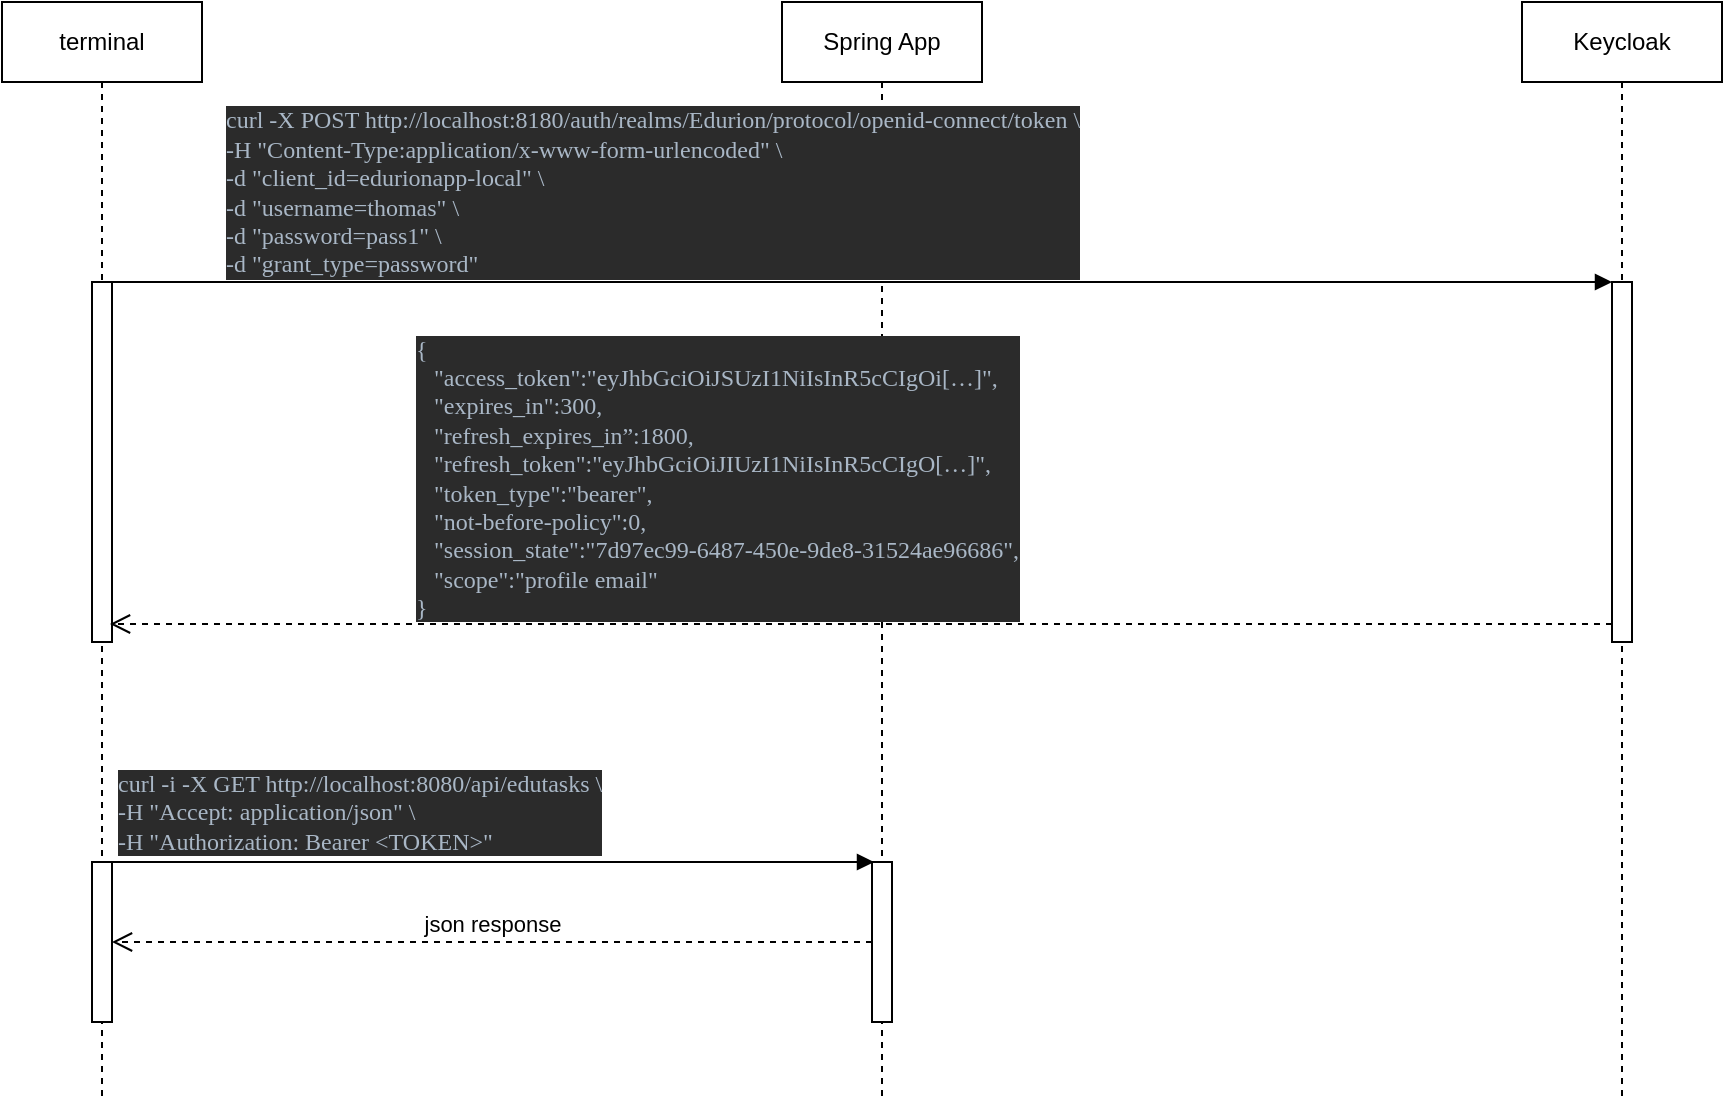 <mxfile version="12.2.9" type="device" pages="1"><diagram id="JNORVhA5qZutFOd6FvA-" name="Page-1"><mxGraphModel dx="1773" dy="475" grid="1" gridSize="10" guides="1" tooltips="1" connect="1" arrows="1" fold="1" page="1" pageScale="1" pageWidth="827" pageHeight="1169" math="0" shadow="0"><root><mxCell id="0"/><mxCell id="1" parent="0"/><mxCell id="jrm46VwMoIVGFe2zSUH1-17" value="Spring App" style="shape=umlLifeline;perimeter=lifelinePerimeter;whiteSpace=wrap;html=1;container=1;collapsible=0;recursiveResize=0;outlineConnect=0;" vertex="1" parent="1"><mxGeometry x="190" y="930" width="100" height="550" as="geometry"/></mxCell><mxCell id="jrm46VwMoIVGFe2zSUH1-19" value="" style="html=1;points=[];perimeter=orthogonalPerimeter;align=left;" vertex="1" parent="jrm46VwMoIVGFe2zSUH1-17"><mxGeometry x="45" y="430" width="10" height="80" as="geometry"/></mxCell><mxCell id="jrm46VwMoIVGFe2zSUH1-1" value="terminal" style="shape=umlLifeline;perimeter=lifelinePerimeter;whiteSpace=wrap;html=1;container=1;collapsible=0;recursiveResize=0;outlineConnect=0;" vertex="1" parent="1"><mxGeometry x="-200" y="930" width="100" height="550" as="geometry"/></mxCell><mxCell id="jrm46VwMoIVGFe2zSUH1-9" value="" style="html=1;points=[];perimeter=orthogonalPerimeter;align=left;" vertex="1" parent="jrm46VwMoIVGFe2zSUH1-1"><mxGeometry x="45" y="140" width="10" height="180" as="geometry"/></mxCell><mxCell id="jrm46VwMoIVGFe2zSUH1-13" value="" style="html=1;points=[];perimeter=orthogonalPerimeter;align=left;" vertex="1" parent="jrm46VwMoIVGFe2zSUH1-1"><mxGeometry x="45" y="430" width="10" height="80" as="geometry"/></mxCell><mxCell id="jrm46VwMoIVGFe2zSUH1-2" value="Keycloak" style="shape=umlLifeline;perimeter=lifelinePerimeter;whiteSpace=wrap;html=1;container=1;collapsible=0;recursiveResize=0;outlineConnect=0;" vertex="1" parent="1"><mxGeometry x="560" y="930" width="100" height="550" as="geometry"/></mxCell><mxCell id="jrm46VwMoIVGFe2zSUH1-3" value="" style="html=1;points=[];perimeter=orthogonalPerimeter;" vertex="1" parent="jrm46VwMoIVGFe2zSUH1-2"><mxGeometry x="45" y="140" width="10" height="180" as="geometry"/></mxCell><mxCell id="jrm46VwMoIVGFe2zSUH1-4" value="" style="html=1;verticalAlign=bottom;endArrow=block;entryX=0;entryY=0;" edge="1" parent="1" source="jrm46VwMoIVGFe2zSUH1-1" target="jrm46VwMoIVGFe2zSUH1-3"><mxGeometry relative="1" as="geometry"><mxPoint x="485" y="970" as="sourcePoint"/></mxGeometry></mxCell><mxCell id="jrm46VwMoIVGFe2zSUH1-5" value="" style="html=1;verticalAlign=bottom;endArrow=open;dashed=1;endSize=8;exitX=0;exitY=0.95;entryX=0.9;entryY=0.95;entryDx=0;entryDy=0;entryPerimeter=0;" edge="1" parent="1" source="jrm46VwMoIVGFe2zSUH1-3" target="jrm46VwMoIVGFe2zSUH1-9"><mxGeometry relative="1" as="geometry"><mxPoint x="-110" y="1241" as="targetPoint"/></mxGeometry></mxCell><mxCell id="jrm46VwMoIVGFe2zSUH1-6" value="&lt;pre style=&quot;background-color: #2b2b2b ; color: #a9b7c6 ; font-family: &amp;quot;menlo&amp;quot; ; font-size: 8 3pt&quot;&gt;curl -X POST http://localhost:8180/auth/realms/Edurion/protocol/openid-connect/token \&lt;br&gt;-H &quot;Content-Type:application/x-www-form-urlencoded&quot; \&lt;br&gt;-d &quot;client_id=edurionapp-local&quot; \&lt;br&gt;-d &quot;username=thomas&quot; \&lt;br&gt;-d &quot;password=pass1&quot; \&lt;br&gt;-d &quot;grant_type=password&quot;&lt;/pre&gt;" style="text;html=1;align=left;verticalAlign=middle;resizable=0;points=[];;autosize=1;" vertex="1" parent="1"><mxGeometry x="-90" y="970" width="640" height="110" as="geometry"/></mxCell><mxCell id="jrm46VwMoIVGFe2zSUH1-7" value="&lt;pre style=&quot;background-color: rgb(43 , 43 , 43)&quot;&gt;&lt;font color=&quot;#a9b7c6&quot; face=&quot;menlo&quot;&gt;{&lt;br&gt;   &quot;access_token&quot;:&quot;eyJhbGciOiJSUzI1NiIsInR5cCIgOi[…]&quot;,&lt;br&gt;   &quot;expires_in&quot;:300,&lt;br&gt;   &quot;refresh_expires_in”:1800,&lt;br&gt;   &quot;refresh_token&quot;:&quot;eyJhbGciOiJIUzI1NiIsInR5cCIgO[…]&quot;,&lt;br&gt;   &quot;token_type&quot;:&quot;bearer&quot;,&lt;br&gt;   &quot;not-before-policy&quot;:0,&lt;br&gt;   &quot;session_state&quot;:&quot;7d97ec99-6487-450e-9de8-31524ae96686&quot;,&lt;br&gt;   &quot;scope&quot;:&quot;profile email&quot;&lt;br&gt;}&lt;br&gt;&lt;/font&gt;&lt;/pre&gt;" style="text;html=1;align=left;verticalAlign=middle;resizable=0;points=[];;autosize=1;" vertex="1" parent="1"><mxGeometry x="5" y="1083" width="430" height="170" as="geometry"/></mxCell><mxCell id="jrm46VwMoIVGFe2zSUH1-8" value="&lt;pre style=&quot;background-color: #2b2b2b ; color: #a9b7c6 ; font-family: &amp;quot;menlo&amp;quot; ; font-size: 8 3pt&quot;&gt;curl -i -X GET http://localhost:8080/api/edutasks \&lt;br&gt;-H &quot;Accept: application/json&quot; \&lt;br&gt;-H &quot;Authorization: Bearer &amp;lt;TOKEN&amp;gt;&quot;&lt;/pre&gt;" style="text;html=1;align=left;verticalAlign=middle;resizable=0;points=[];;autosize=1;" vertex="1" parent="1"><mxGeometry x="-144" y="1300" width="380" height="70" as="geometry"/></mxCell><mxCell id="jrm46VwMoIVGFe2zSUH1-15" value="" style="html=1;verticalAlign=bottom;endArrow=block;exitX=0.4;exitY=0;exitDx=0;exitDy=0;exitPerimeter=0;entryX=0.1;entryY=0;entryDx=0;entryDy=0;entryPerimeter=0;" edge="1" target="jrm46VwMoIVGFe2zSUH1-19" parent="1" source="jrm46VwMoIVGFe2zSUH1-13"><mxGeometry relative="1" as="geometry"><mxPoint x="535" y="1360" as="sourcePoint"/><mxPoint x="220" y="1390" as="targetPoint"/></mxGeometry></mxCell><mxCell id="jrm46VwMoIVGFe2zSUH1-16" value="json response" style="html=1;verticalAlign=bottom;endArrow=open;dashed=1;endSize=8;" edge="1" source="jrm46VwMoIVGFe2zSUH1-19" parent="1" target="jrm46VwMoIVGFe2zSUH1-13"><mxGeometry relative="1" as="geometry"><mxPoint x="535" y="1436" as="targetPoint"/><mxPoint x="600" y="1410" as="sourcePoint"/></mxGeometry></mxCell></root></mxGraphModel></diagram></mxfile>